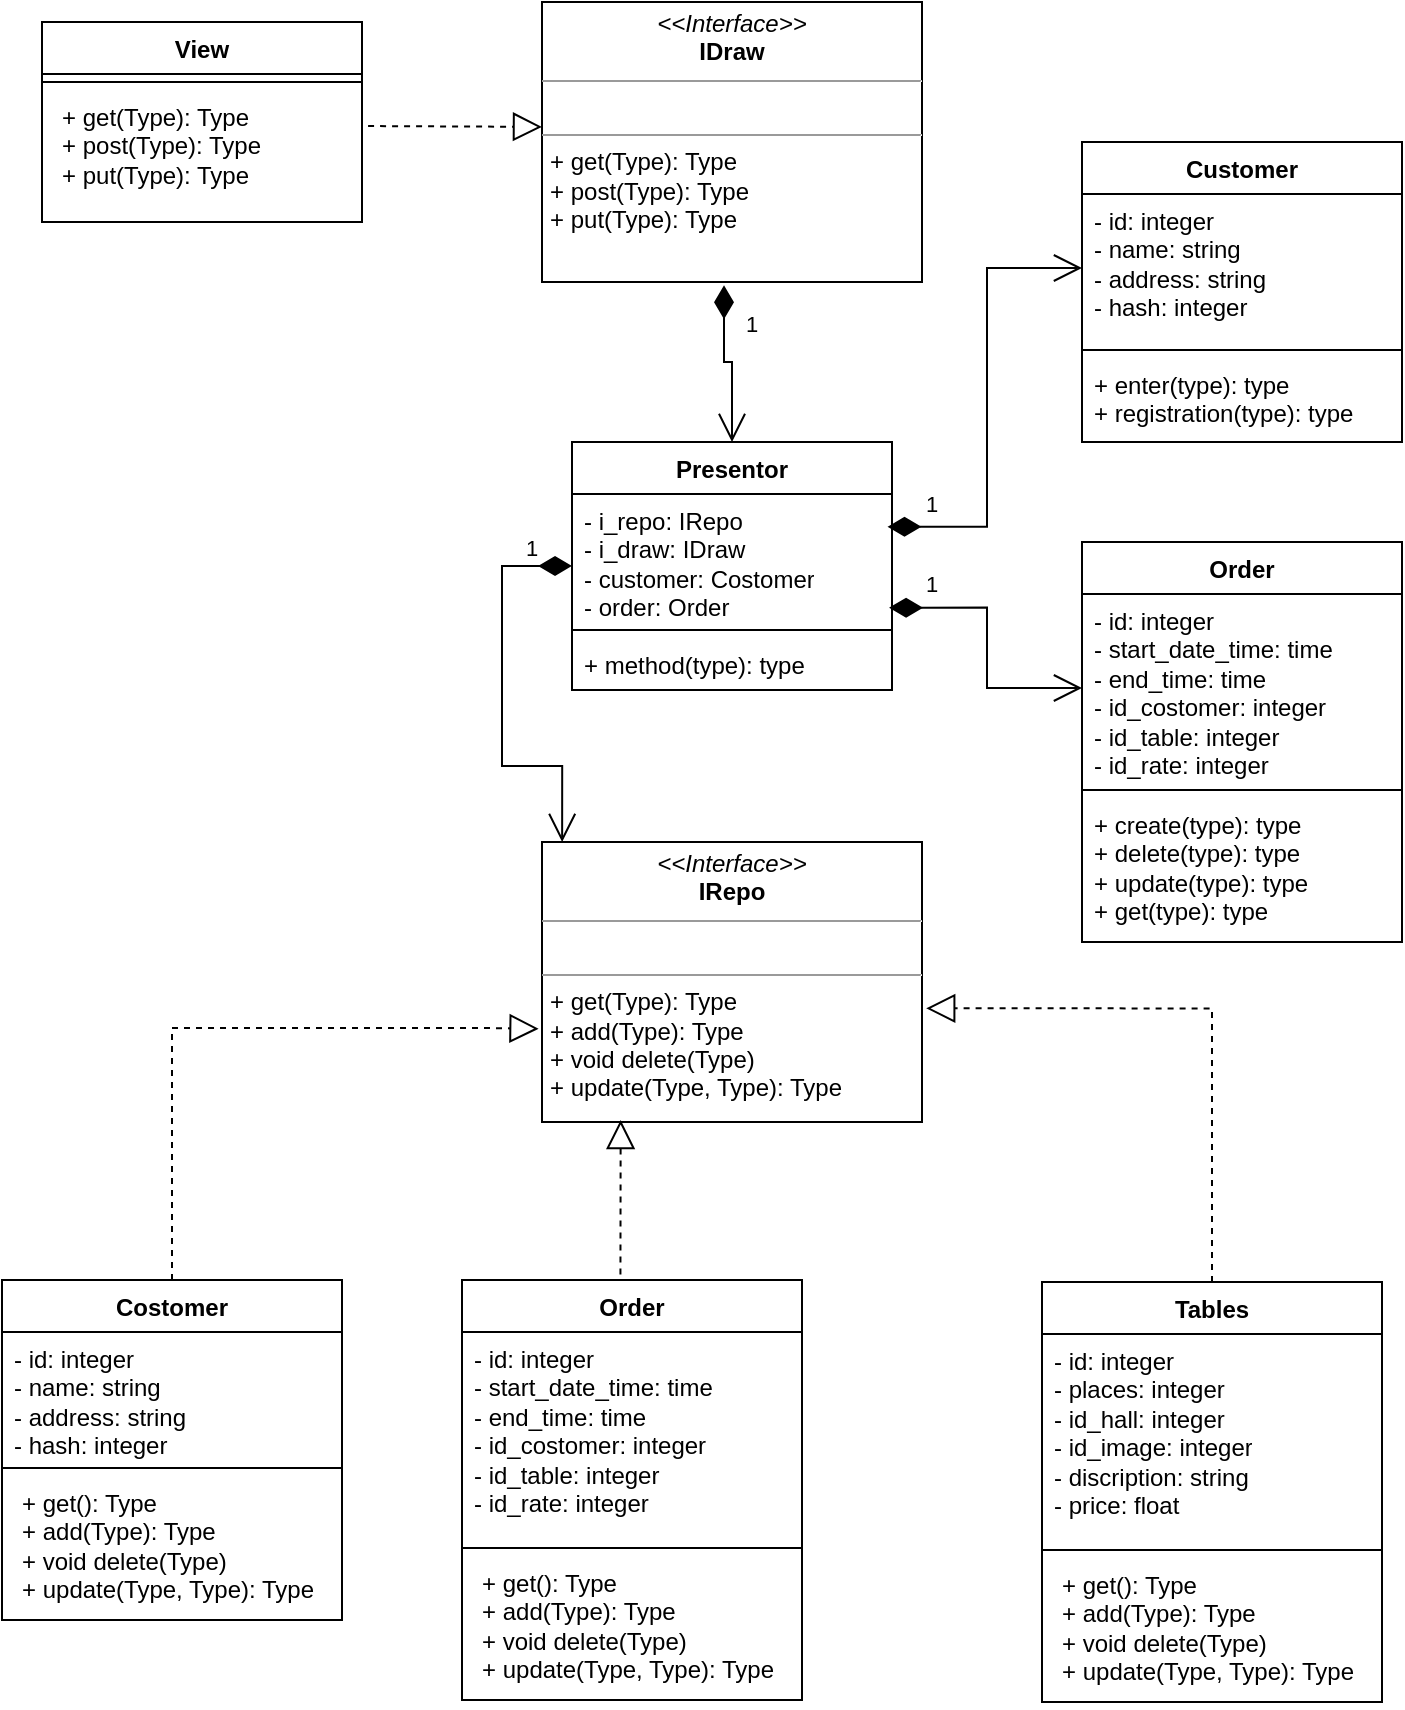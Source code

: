 <mxfile version="22.0.8" type="device">
  <diagram id="C5RBs43oDa-KdzZeNtuy" name="Page-1">
    <mxGraphModel dx="2035" dy="2199" grid="1" gridSize="10" guides="1" tooltips="1" connect="1" arrows="1" fold="1" page="1" pageScale="1" pageWidth="827" pageHeight="1169" math="0" shadow="0">
      <root>
        <mxCell id="WIyWlLk6GJQsqaUBKTNV-0" />
        <mxCell id="WIyWlLk6GJQsqaUBKTNV-1" parent="WIyWlLk6GJQsqaUBKTNV-0" />
        <mxCell id="RB2HBXHDTH4C_kz2XXyV-0" value="&lt;p style=&quot;margin:0px;margin-top:4px;text-align:center;&quot;&gt;&lt;i&gt;&amp;lt;&amp;lt;Interface&amp;gt;&amp;gt;&lt;/i&gt;&lt;br&gt;&lt;b&gt;IRepo&lt;/b&gt;&lt;/p&gt;&lt;hr size=&quot;1&quot;&gt;&lt;p style=&quot;margin:0px;margin-left:4px;&quot;&gt;&lt;br&gt;&lt;/p&gt;&lt;hr size=&quot;1&quot;&gt;&lt;p style=&quot;margin:0px;margin-left:4px;&quot;&gt;+ get(Type): Type&lt;br&gt;+ add(Type): Type&lt;br&gt;&lt;/p&gt;&lt;p style=&quot;margin:0px;margin-left:4px;&quot;&gt;+ void delete(Type)&lt;/p&gt;&lt;p style=&quot;margin:0px;margin-left:4px;&quot;&gt;+ update(Type, Type): Type&amp;nbsp;&lt;br&gt;&lt;/p&gt;" style="verticalAlign=top;align=left;overflow=fill;fontSize=12;fontFamily=Helvetica;html=1;whiteSpace=wrap;" vertex="1" parent="WIyWlLk6GJQsqaUBKTNV-1">
          <mxGeometry x="310" y="280" width="190" height="140" as="geometry" />
        </mxCell>
        <mxCell id="RB2HBXHDTH4C_kz2XXyV-1" value="Costomer" style="swimlane;fontStyle=1;align=center;verticalAlign=top;childLayout=stackLayout;horizontal=1;startSize=26;horizontalStack=0;resizeParent=1;resizeParentMax=0;resizeLast=0;collapsible=1;marginBottom=0;whiteSpace=wrap;html=1;" vertex="1" parent="WIyWlLk6GJQsqaUBKTNV-1">
          <mxGeometry x="40" y="499" width="170" height="170" as="geometry" />
        </mxCell>
        <mxCell id="RB2HBXHDTH4C_kz2XXyV-2" value="- id: integer&lt;br&gt;- name: string&lt;br&gt;- address: string&lt;br&gt;- hash: integer" style="text;strokeColor=none;fillColor=none;align=left;verticalAlign=top;spacingLeft=4;spacingRight=4;overflow=hidden;rotatable=0;points=[[0,0.5],[1,0.5]];portConstraint=eastwest;whiteSpace=wrap;html=1;" vertex="1" parent="RB2HBXHDTH4C_kz2XXyV-1">
          <mxGeometry y="26" width="170" height="64" as="geometry" />
        </mxCell>
        <mxCell id="RB2HBXHDTH4C_kz2XXyV-3" value="" style="line;strokeWidth=1;fillColor=none;align=left;verticalAlign=middle;spacingTop=-1;spacingLeft=3;spacingRight=3;rotatable=0;labelPosition=right;points=[];portConstraint=eastwest;strokeColor=inherit;" vertex="1" parent="RB2HBXHDTH4C_kz2XXyV-1">
          <mxGeometry y="90" width="170" height="8" as="geometry" />
        </mxCell>
        <mxCell id="RB2HBXHDTH4C_kz2XXyV-4" value="&lt;p style=&quot;border-color: var(--border-color); margin: 0px 0px 0px 4px;&quot;&gt;+ get(): Type&lt;br style=&quot;border-color: var(--border-color);&quot;&gt;+ add(Type): Type&lt;br style=&quot;border-color: var(--border-color);&quot;&gt;&lt;/p&gt;&lt;p style=&quot;border-color: var(--border-color); margin: 0px 0px 0px 4px;&quot;&gt;+ void delete(Type)&lt;/p&gt;&lt;p style=&quot;border-color: var(--border-color); margin: 0px 0px 0px 4px;&quot;&gt;+ update(Type, Type): Type&lt;/p&gt;" style="text;strokeColor=none;fillColor=none;align=left;verticalAlign=top;spacingLeft=4;spacingRight=4;overflow=hidden;rotatable=0;points=[[0,0.5],[1,0.5]];portConstraint=eastwest;whiteSpace=wrap;html=1;" vertex="1" parent="RB2HBXHDTH4C_kz2XXyV-1">
          <mxGeometry y="98" width="170" height="72" as="geometry" />
        </mxCell>
        <mxCell id="RB2HBXHDTH4C_kz2XXyV-5" value="" style="endArrow=block;dashed=1;endFill=0;endSize=12;html=1;rounded=0;entryX=-0.009;entryY=0.667;entryDx=0;entryDy=0;entryPerimeter=0;exitX=0.5;exitY=0;exitDx=0;exitDy=0;edgeStyle=orthogonalEdgeStyle;" edge="1" parent="WIyWlLk6GJQsqaUBKTNV-1" source="RB2HBXHDTH4C_kz2XXyV-1" target="RB2HBXHDTH4C_kz2XXyV-0">
          <mxGeometry width="160" relative="1" as="geometry">
            <mxPoint x="190" y="540" as="sourcePoint" />
            <mxPoint x="350" y="540" as="targetPoint" />
            <Array as="points">
              <mxPoint x="125" y="373" />
              <mxPoint x="280" y="373" />
            </Array>
          </mxGeometry>
        </mxCell>
        <mxCell id="RB2HBXHDTH4C_kz2XXyV-6" value="Order" style="swimlane;fontStyle=1;align=center;verticalAlign=top;childLayout=stackLayout;horizontal=1;startSize=26;horizontalStack=0;resizeParent=1;resizeParentMax=0;resizeLast=0;collapsible=1;marginBottom=0;whiteSpace=wrap;html=1;" vertex="1" parent="WIyWlLk6GJQsqaUBKTNV-1">
          <mxGeometry x="270" y="499" width="170" height="210" as="geometry" />
        </mxCell>
        <mxCell id="RB2HBXHDTH4C_kz2XXyV-7" value="- id: integer&lt;br&gt;- start_date_time: time&lt;br&gt;- end_time: time&lt;br&gt;- id_costomer: integer&lt;br&gt;- id_table: integer&lt;br&gt;- id_rate: integer" style="text;strokeColor=none;fillColor=none;align=left;verticalAlign=top;spacingLeft=4;spacingRight=4;overflow=hidden;rotatable=0;points=[[0,0.5],[1,0.5]];portConstraint=eastwest;whiteSpace=wrap;html=1;" vertex="1" parent="RB2HBXHDTH4C_kz2XXyV-6">
          <mxGeometry y="26" width="170" height="104" as="geometry" />
        </mxCell>
        <mxCell id="RB2HBXHDTH4C_kz2XXyV-8" value="" style="line;strokeWidth=1;fillColor=none;align=left;verticalAlign=middle;spacingTop=-1;spacingLeft=3;spacingRight=3;rotatable=0;labelPosition=right;points=[];portConstraint=eastwest;strokeColor=inherit;" vertex="1" parent="RB2HBXHDTH4C_kz2XXyV-6">
          <mxGeometry y="130" width="170" height="8" as="geometry" />
        </mxCell>
        <mxCell id="RB2HBXHDTH4C_kz2XXyV-9" value="&lt;p style=&quot;border-color: var(--border-color); margin: 0px 0px 0px 4px;&quot;&gt;+ get(): Type&lt;br style=&quot;border-color: var(--border-color);&quot;&gt;+ add(Type): Type&lt;br style=&quot;border-color: var(--border-color);&quot;&gt;&lt;/p&gt;&lt;p style=&quot;border-color: var(--border-color); margin: 0px 0px 0px 4px;&quot;&gt;+ void delete(Type)&lt;/p&gt;&lt;p style=&quot;border-color: var(--border-color); margin: 0px 0px 0px 4px;&quot;&gt;+ update(Type, Type): Type&lt;/p&gt;" style="text;strokeColor=none;fillColor=none;align=left;verticalAlign=top;spacingLeft=4;spacingRight=4;overflow=hidden;rotatable=0;points=[[0,0.5],[1,0.5]];portConstraint=eastwest;whiteSpace=wrap;html=1;" vertex="1" parent="RB2HBXHDTH4C_kz2XXyV-6">
          <mxGeometry y="138" width="170" height="72" as="geometry" />
        </mxCell>
        <mxCell id="RB2HBXHDTH4C_kz2XXyV-10" value="" style="endArrow=block;dashed=1;endFill=0;endSize=12;html=1;rounded=0;entryX=0.207;entryY=0.993;entryDx=0;entryDy=0;entryPerimeter=0;exitX=0.466;exitY=-0.013;exitDx=0;exitDy=0;exitPerimeter=0;" edge="1" parent="WIyWlLk6GJQsqaUBKTNV-1" source="RB2HBXHDTH4C_kz2XXyV-6" target="RB2HBXHDTH4C_kz2XXyV-0">
          <mxGeometry width="160" relative="1" as="geometry">
            <mxPoint x="300" y="580" as="sourcePoint" />
            <mxPoint x="460" y="580" as="targetPoint" />
          </mxGeometry>
        </mxCell>
        <mxCell id="RB2HBXHDTH4C_kz2XXyV-11" value="Tables" style="swimlane;fontStyle=1;align=center;verticalAlign=top;childLayout=stackLayout;horizontal=1;startSize=26;horizontalStack=0;resizeParent=1;resizeParentMax=0;resizeLast=0;collapsible=1;marginBottom=0;whiteSpace=wrap;html=1;" vertex="1" parent="WIyWlLk6GJQsqaUBKTNV-1">
          <mxGeometry x="560" y="500" width="170" height="210" as="geometry" />
        </mxCell>
        <mxCell id="RB2HBXHDTH4C_kz2XXyV-12" value="- id: integer&lt;br&gt;- places: integer&lt;br&gt;- id_hall: integer&lt;br&gt;- id_image: integer&lt;br&gt;- discription: string&lt;br&gt;- price: float" style="text;strokeColor=none;fillColor=none;align=left;verticalAlign=top;spacingLeft=4;spacingRight=4;overflow=hidden;rotatable=0;points=[[0,0.5],[1,0.5]];portConstraint=eastwest;whiteSpace=wrap;html=1;" vertex="1" parent="RB2HBXHDTH4C_kz2XXyV-11">
          <mxGeometry y="26" width="170" height="104" as="geometry" />
        </mxCell>
        <mxCell id="RB2HBXHDTH4C_kz2XXyV-13" value="" style="line;strokeWidth=1;fillColor=none;align=left;verticalAlign=middle;spacingTop=-1;spacingLeft=3;spacingRight=3;rotatable=0;labelPosition=right;points=[];portConstraint=eastwest;strokeColor=inherit;" vertex="1" parent="RB2HBXHDTH4C_kz2XXyV-11">
          <mxGeometry y="130" width="170" height="8" as="geometry" />
        </mxCell>
        <mxCell id="RB2HBXHDTH4C_kz2XXyV-14" value="&lt;p style=&quot;border-color: var(--border-color); margin: 0px 0px 0px 4px;&quot;&gt;+ get(): Type&lt;br style=&quot;border-color: var(--border-color);&quot;&gt;+ add(Type): Type&lt;br style=&quot;border-color: var(--border-color);&quot;&gt;&lt;/p&gt;&lt;p style=&quot;border-color: var(--border-color); margin: 0px 0px 0px 4px;&quot;&gt;+ void delete(Type)&lt;/p&gt;&lt;p style=&quot;border-color: var(--border-color); margin: 0px 0px 0px 4px;&quot;&gt;+ update(Type, Type): Type&lt;/p&gt;" style="text;strokeColor=none;fillColor=none;align=left;verticalAlign=top;spacingLeft=4;spacingRight=4;overflow=hidden;rotatable=0;points=[[0,0.5],[1,0.5]];portConstraint=eastwest;whiteSpace=wrap;html=1;" vertex="1" parent="RB2HBXHDTH4C_kz2XXyV-11">
          <mxGeometry y="138" width="170" height="72" as="geometry" />
        </mxCell>
        <mxCell id="RB2HBXHDTH4C_kz2XXyV-15" value="" style="endArrow=block;dashed=1;endFill=0;endSize=12;html=1;rounded=0;exitX=0.5;exitY=0;exitDx=0;exitDy=0;entryX=1.011;entryY=0.594;entryDx=0;entryDy=0;entryPerimeter=0;edgeStyle=orthogonalEdgeStyle;" edge="1" parent="WIyWlLk6GJQsqaUBKTNV-1" source="RB2HBXHDTH4C_kz2XXyV-11" target="RB2HBXHDTH4C_kz2XXyV-0">
          <mxGeometry width="160" relative="1" as="geometry">
            <mxPoint x="510" y="550" as="sourcePoint" />
            <mxPoint x="670" y="550" as="targetPoint" />
            <Array as="points">
              <mxPoint x="645" y="363" />
            </Array>
          </mxGeometry>
        </mxCell>
        <mxCell id="RB2HBXHDTH4C_kz2XXyV-16" value="Presentor" style="swimlane;fontStyle=1;align=center;verticalAlign=top;childLayout=stackLayout;horizontal=1;startSize=26;horizontalStack=0;resizeParent=1;resizeParentMax=0;resizeLast=0;collapsible=1;marginBottom=0;whiteSpace=wrap;html=1;" vertex="1" parent="WIyWlLk6GJQsqaUBKTNV-1">
          <mxGeometry x="325" y="80" width="160" height="124" as="geometry" />
        </mxCell>
        <mxCell id="RB2HBXHDTH4C_kz2XXyV-17" value="- i_repo: IRepo&lt;br&gt;- i_draw: IDraw&lt;br&gt;- customer: Costomer&lt;br&gt;- order: Order&amp;nbsp;" style="text;strokeColor=none;fillColor=none;align=left;verticalAlign=top;spacingLeft=4;spacingRight=4;overflow=hidden;rotatable=0;points=[[0,0.5],[1,0.5]];portConstraint=eastwest;whiteSpace=wrap;html=1;" vertex="1" parent="RB2HBXHDTH4C_kz2XXyV-16">
          <mxGeometry y="26" width="160" height="64" as="geometry" />
        </mxCell>
        <mxCell id="RB2HBXHDTH4C_kz2XXyV-18" value="" style="line;strokeWidth=1;fillColor=none;align=left;verticalAlign=middle;spacingTop=-1;spacingLeft=3;spacingRight=3;rotatable=0;labelPosition=right;points=[];portConstraint=eastwest;strokeColor=inherit;" vertex="1" parent="RB2HBXHDTH4C_kz2XXyV-16">
          <mxGeometry y="90" width="160" height="8" as="geometry" />
        </mxCell>
        <mxCell id="RB2HBXHDTH4C_kz2XXyV-19" value="+ method(type): type" style="text;strokeColor=none;fillColor=none;align=left;verticalAlign=top;spacingLeft=4;spacingRight=4;overflow=hidden;rotatable=0;points=[[0,0.5],[1,0.5]];portConstraint=eastwest;whiteSpace=wrap;html=1;" vertex="1" parent="RB2HBXHDTH4C_kz2XXyV-16">
          <mxGeometry y="98" width="160" height="26" as="geometry" />
        </mxCell>
        <mxCell id="RB2HBXHDTH4C_kz2XXyV-20" value="1" style="endArrow=open;html=1;endSize=12;startArrow=diamondThin;startSize=14;startFill=1;edgeStyle=orthogonalEdgeStyle;align=left;verticalAlign=bottom;rounded=0;exitX=0;exitY=0.5;exitDx=0;exitDy=0;entryX=0.053;entryY=0;entryDx=0;entryDy=0;entryPerimeter=0;" edge="1" parent="WIyWlLk6GJQsqaUBKTNV-1" source="RB2HBXHDTH4C_kz2XXyV-16" target="RB2HBXHDTH4C_kz2XXyV-0">
          <mxGeometry x="-0.754" relative="1" as="geometry">
            <mxPoint x="290" y="170" as="sourcePoint" />
            <mxPoint x="450" y="170" as="targetPoint" />
            <Array as="points">
              <mxPoint x="290" y="142" />
              <mxPoint x="290" y="242" />
              <mxPoint x="320" y="242" />
            </Array>
            <mxPoint as="offset" />
          </mxGeometry>
        </mxCell>
        <mxCell id="RB2HBXHDTH4C_kz2XXyV-21" value="Customer" style="swimlane;fontStyle=1;align=center;verticalAlign=top;childLayout=stackLayout;horizontal=1;startSize=26;horizontalStack=0;resizeParent=1;resizeParentMax=0;resizeLast=0;collapsible=1;marginBottom=0;whiteSpace=wrap;html=1;" vertex="1" parent="WIyWlLk6GJQsqaUBKTNV-1">
          <mxGeometry x="580" y="-70" width="160" height="150" as="geometry" />
        </mxCell>
        <mxCell id="RB2HBXHDTH4C_kz2XXyV-22" value="- id: integer&lt;br style=&quot;border-color: var(--border-color);&quot;&gt;- name: string&lt;br style=&quot;border-color: var(--border-color);&quot;&gt;- address: string&lt;br style=&quot;border-color: var(--border-color);&quot;&gt;- hash: integer" style="text;strokeColor=none;fillColor=none;align=left;verticalAlign=top;spacingLeft=4;spacingRight=4;overflow=hidden;rotatable=0;points=[[0,0.5],[1,0.5]];portConstraint=eastwest;whiteSpace=wrap;html=1;" vertex="1" parent="RB2HBXHDTH4C_kz2XXyV-21">
          <mxGeometry y="26" width="160" height="74" as="geometry" />
        </mxCell>
        <mxCell id="RB2HBXHDTH4C_kz2XXyV-23" value="" style="line;strokeWidth=1;fillColor=none;align=left;verticalAlign=middle;spacingTop=-1;spacingLeft=3;spacingRight=3;rotatable=0;labelPosition=right;points=[];portConstraint=eastwest;strokeColor=inherit;" vertex="1" parent="RB2HBXHDTH4C_kz2XXyV-21">
          <mxGeometry y="100" width="160" height="8" as="geometry" />
        </mxCell>
        <mxCell id="RB2HBXHDTH4C_kz2XXyV-24" value="+ enter(type): type&lt;br&gt;+ registration(type): type" style="text;strokeColor=none;fillColor=none;align=left;verticalAlign=top;spacingLeft=4;spacingRight=4;overflow=hidden;rotatable=0;points=[[0,0.5],[1,0.5]];portConstraint=eastwest;whiteSpace=wrap;html=1;" vertex="1" parent="RB2HBXHDTH4C_kz2XXyV-21">
          <mxGeometry y="108" width="160" height="42" as="geometry" />
        </mxCell>
        <mxCell id="RB2HBXHDTH4C_kz2XXyV-25" value="Order" style="swimlane;fontStyle=1;align=center;verticalAlign=top;childLayout=stackLayout;horizontal=1;startSize=26;horizontalStack=0;resizeParent=1;resizeParentMax=0;resizeLast=0;collapsible=1;marginBottom=0;whiteSpace=wrap;html=1;" vertex="1" parent="WIyWlLk6GJQsqaUBKTNV-1">
          <mxGeometry x="580" y="130" width="160" height="200" as="geometry" />
        </mxCell>
        <mxCell id="RB2HBXHDTH4C_kz2XXyV-26" value="- id: integer&lt;br style=&quot;border-color: var(--border-color);&quot;&gt;- start_date_time: time&lt;br style=&quot;border-color: var(--border-color);&quot;&gt;- end_time: time&lt;br style=&quot;border-color: var(--border-color);&quot;&gt;- id_costomer: integer&lt;br style=&quot;border-color: var(--border-color);&quot;&gt;- id_table: integer&lt;br style=&quot;border-color: var(--border-color);&quot;&gt;- id_rate: integer" style="text;strokeColor=none;fillColor=none;align=left;verticalAlign=top;spacingLeft=4;spacingRight=4;overflow=hidden;rotatable=0;points=[[0,0.5],[1,0.5]];portConstraint=eastwest;whiteSpace=wrap;html=1;" vertex="1" parent="RB2HBXHDTH4C_kz2XXyV-25">
          <mxGeometry y="26" width="160" height="94" as="geometry" />
        </mxCell>
        <mxCell id="RB2HBXHDTH4C_kz2XXyV-27" value="" style="line;strokeWidth=1;fillColor=none;align=left;verticalAlign=middle;spacingTop=-1;spacingLeft=3;spacingRight=3;rotatable=0;labelPosition=right;points=[];portConstraint=eastwest;strokeColor=inherit;" vertex="1" parent="RB2HBXHDTH4C_kz2XXyV-25">
          <mxGeometry y="120" width="160" height="8" as="geometry" />
        </mxCell>
        <mxCell id="RB2HBXHDTH4C_kz2XXyV-28" value="+ create(type): type&lt;br&gt;+ delete(type): type&lt;br&gt;+ update(type): type&lt;br&gt;+ get(type): type" style="text;strokeColor=none;fillColor=none;align=left;verticalAlign=top;spacingLeft=4;spacingRight=4;overflow=hidden;rotatable=0;points=[[0,0.5],[1,0.5]];portConstraint=eastwest;whiteSpace=wrap;html=1;" vertex="1" parent="RB2HBXHDTH4C_kz2XXyV-25">
          <mxGeometry y="128" width="160" height="72" as="geometry" />
        </mxCell>
        <mxCell id="RB2HBXHDTH4C_kz2XXyV-29" value="1" style="endArrow=open;html=1;endSize=12;startArrow=diamondThin;startSize=14;startFill=1;edgeStyle=orthogonalEdgeStyle;align=left;verticalAlign=bottom;rounded=0;entryX=0;entryY=0.5;entryDx=0;entryDy=0;exitX=0.991;exitY=0.888;exitDx=0;exitDy=0;exitPerimeter=0;" edge="1" parent="WIyWlLk6GJQsqaUBKTNV-1" source="RB2HBXHDTH4C_kz2XXyV-17" target="RB2HBXHDTH4C_kz2XXyV-26">
          <mxGeometry x="-0.759" y="3" relative="1" as="geometry">
            <mxPoint x="480" y="180" as="sourcePoint" />
            <mxPoint x="720" y="220" as="targetPoint" />
            <mxPoint as="offset" />
          </mxGeometry>
        </mxCell>
        <mxCell id="RB2HBXHDTH4C_kz2XXyV-30" value="1" style="endArrow=open;html=1;endSize=12;startArrow=diamondThin;startSize=14;startFill=1;edgeStyle=orthogonalEdgeStyle;align=left;verticalAlign=bottom;rounded=0;exitX=0.986;exitY=0.256;exitDx=0;exitDy=0;exitPerimeter=0;" edge="1" parent="WIyWlLk6GJQsqaUBKTNV-1" source="RB2HBXHDTH4C_kz2XXyV-17" target="RB2HBXHDTH4C_kz2XXyV-22">
          <mxGeometry x="-0.848" y="2" relative="1" as="geometry">
            <mxPoint x="490" y="200" as="sourcePoint" />
            <mxPoint x="650" y="200" as="targetPoint" />
            <mxPoint as="offset" />
          </mxGeometry>
        </mxCell>
        <mxCell id="RB2HBXHDTH4C_kz2XXyV-31" value="&lt;p style=&quot;margin:0px;margin-top:4px;text-align:center;&quot;&gt;&lt;i&gt;&amp;lt;&amp;lt;Interface&amp;gt;&amp;gt;&lt;/i&gt;&lt;br&gt;&lt;b&gt;IDraw&lt;/b&gt;&lt;/p&gt;&lt;hr size=&quot;1&quot;&gt;&lt;p style=&quot;margin:0px;margin-left:4px;&quot;&gt;&lt;br&gt;&lt;/p&gt;&lt;hr size=&quot;1&quot;&gt;&lt;p style=&quot;margin:0px;margin-left:4px;&quot;&gt;+ get(Type): Type&lt;br&gt;+ post(Type): Type&lt;/p&gt;&lt;p style=&quot;margin:0px;margin-left:4px;&quot;&gt;+ put(Type): Type&lt;/p&gt;" style="verticalAlign=top;align=left;overflow=fill;fontSize=12;fontFamily=Helvetica;html=1;whiteSpace=wrap;" vertex="1" parent="WIyWlLk6GJQsqaUBKTNV-1">
          <mxGeometry x="310" y="-140" width="190" height="140" as="geometry" />
        </mxCell>
        <mxCell id="RB2HBXHDTH4C_kz2XXyV-33" value="1" style="endArrow=open;html=1;endSize=12;startArrow=diamondThin;startSize=14;startFill=1;edgeStyle=orthogonalEdgeStyle;align=left;verticalAlign=bottom;rounded=0;exitX=0.479;exitY=1.012;exitDx=0;exitDy=0;exitPerimeter=0;" edge="1" parent="WIyWlLk6GJQsqaUBKTNV-1" source="RB2HBXHDTH4C_kz2XXyV-31" target="RB2HBXHDTH4C_kz2XXyV-16">
          <mxGeometry x="-0.312" y="9" relative="1" as="geometry">
            <mxPoint x="280" y="30" as="sourcePoint" />
            <mxPoint x="440" y="30" as="targetPoint" />
            <mxPoint as="offset" />
          </mxGeometry>
        </mxCell>
        <mxCell id="RB2HBXHDTH4C_kz2XXyV-34" value="View" style="swimlane;fontStyle=1;align=center;verticalAlign=top;childLayout=stackLayout;horizontal=1;startSize=26;horizontalStack=0;resizeParent=1;resizeParentMax=0;resizeLast=0;collapsible=1;marginBottom=0;whiteSpace=wrap;html=1;" vertex="1" parent="WIyWlLk6GJQsqaUBKTNV-1">
          <mxGeometry x="60" y="-130" width="160" height="100" as="geometry" />
        </mxCell>
        <mxCell id="RB2HBXHDTH4C_kz2XXyV-36" value="" style="line;strokeWidth=1;fillColor=none;align=left;verticalAlign=middle;spacingTop=-1;spacingLeft=3;spacingRight=3;rotatable=0;labelPosition=right;points=[];portConstraint=eastwest;strokeColor=inherit;" vertex="1" parent="RB2HBXHDTH4C_kz2XXyV-34">
          <mxGeometry y="26" width="160" height="8" as="geometry" />
        </mxCell>
        <mxCell id="RB2HBXHDTH4C_kz2XXyV-37" value="&lt;p style=&quot;border-color: var(--border-color); margin: 0px 0px 0px 4px;&quot;&gt;+ get(Type): Type&lt;br style=&quot;border-color: var(--border-color);&quot;&gt;+ post(Type): Type&lt;/p&gt;&lt;p style=&quot;border-color: var(--border-color); margin: 0px 0px 0px 4px;&quot;&gt;+ put(Type): Type&lt;/p&gt;" style="text;strokeColor=none;fillColor=none;align=left;verticalAlign=top;spacingLeft=4;spacingRight=4;overflow=hidden;rotatable=0;points=[[0,0.5],[1,0.5]];portConstraint=eastwest;whiteSpace=wrap;html=1;" vertex="1" parent="RB2HBXHDTH4C_kz2XXyV-34">
          <mxGeometry y="34" width="160" height="66" as="geometry" />
        </mxCell>
        <mxCell id="RB2HBXHDTH4C_kz2XXyV-38" value="" style="endArrow=block;dashed=1;endFill=0;endSize=12;html=1;rounded=0;exitX=1.019;exitY=0.273;exitDx=0;exitDy=0;exitPerimeter=0;entryX=0;entryY=0.446;entryDx=0;entryDy=0;entryPerimeter=0;" edge="1" parent="WIyWlLk6GJQsqaUBKTNV-1" source="RB2HBXHDTH4C_kz2XXyV-37" target="RB2HBXHDTH4C_kz2XXyV-31">
          <mxGeometry width="160" relative="1" as="geometry">
            <mxPoint x="280" y="-140" as="sourcePoint" />
            <mxPoint x="440" y="-140" as="targetPoint" />
          </mxGeometry>
        </mxCell>
      </root>
    </mxGraphModel>
  </diagram>
</mxfile>
